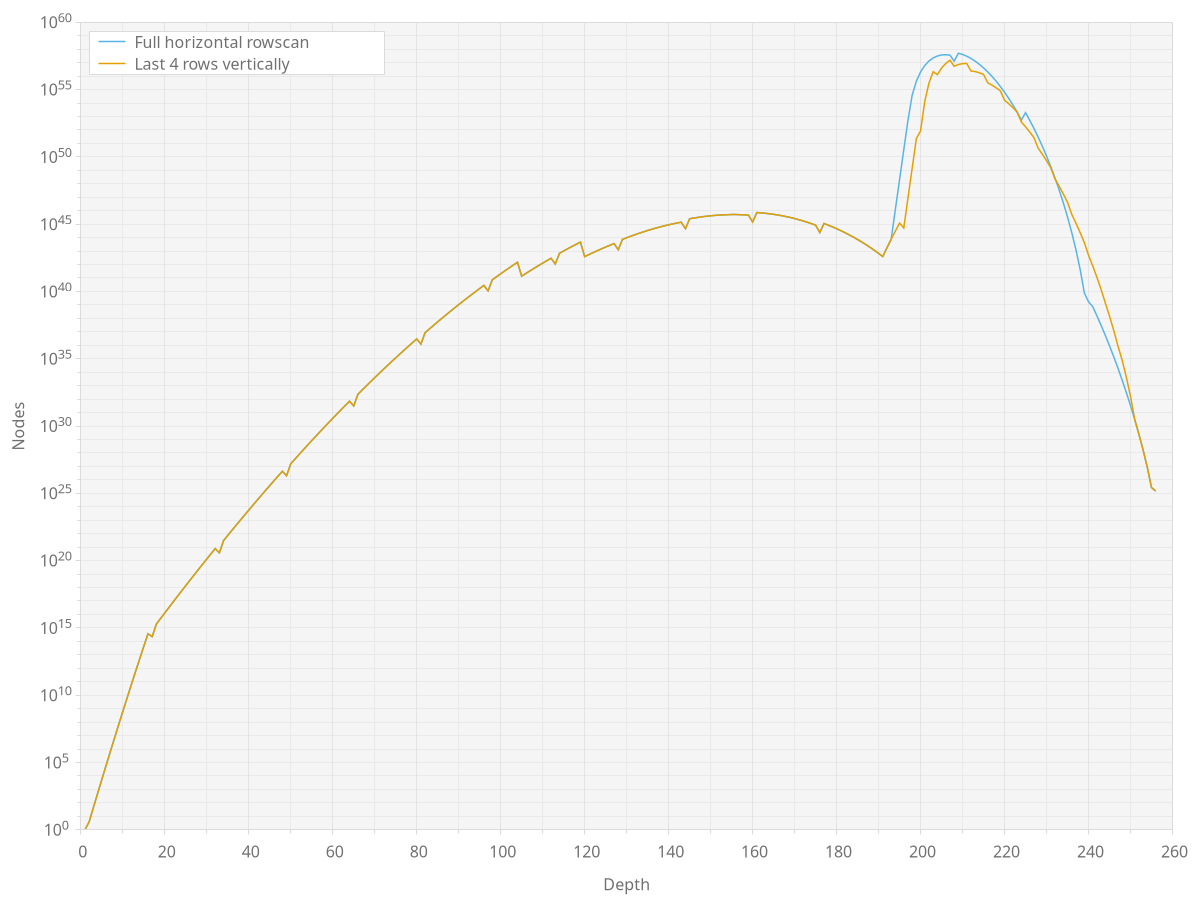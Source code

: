 set terminal svg size 752,400 font 'Lato' name 'Search_tree_estimates_470'
set encoding utf8
set output 'search_tree_470.svg'

set style line 1 lc rgb '#56b4e9' lw 1.5  # blue
set style line 2 lc rgb '#e69f00' lw 1.5  # yellow

# documenter-light
set lt 1 lw 1 lc rgb '#dbdbdb'  # border
set lt 2 lw 1 lc rgb '#707070'  # font
set lt 3 lw 1 lc rgb '#e4e4e4'  # grid-major
set lt 4 lw 1 lc rgb '#e9e9e9'  # grid-minor
set object 1 rectangle from graph 0,0 to graph 1,1 fillcolor rgb '#f5f5f5' behind
set key box lt 1 opaque fillcolor rgb '#ffffff' textcolor lt 2 top left samplen 2 Left reverse keywidth graph 0.27

# documenter-dark
# set lt 1 lw 1 lc rgb '#5e6d6f'  # border
# set lt 2 lw 1 lc rgb '#868c98'  # font
# set lt 3 lw 1 lc rgb '#3b4242'  # grid-major
# set lt 4 lw 1 lc rgb '#333a3a'  # grid-minor
# set object 1 rectangle from graph 0,0 to graph 1,1 fillcolor rgb '#282f2f' behind
# set key box lt 1 opaque fillcolor rgb '#1f2424' textcolor lt 2 top left samplen 2 Left reverse keywidth graph 0.27

set style data lines
set border lt 1
set grid xtics mxtics ytics mytics lt 3, lt 4

set xlabel 'Depth' textcolor lt 2
set xrange [0:260]
set xtics axis nomirror out scale 0.6,0.4 20 textcolor lt 2
set mxtics 2

set ylabel 'Nodes' textcolor lt 2
set logscale y
set yrange [1e0:1e60]
set ytics axis nomirror out scale 0.6,0.4 1e0,1e5,1e60 format '10^{%-02T}' textcolor lt 2

$data << EOD
   1 1.00000e+00 1.00000e+00
   2 4.00000e+00 4.00000e+00
   3 4.48000e+01 4.48000e+01
   4 4.93366e+02 4.93366e+02
   5 5.34061e+03 5.34061e+03
   6 5.68060e+04 5.68060e+04
   7 5.93507e+05 5.93507e+05
   8 6.08876e+06 6.08876e+06
   9 6.13112e+07 6.13112e+07
  10 6.05743e+08 6.05743e+08
  11 5.86949e+09 5.86949e+09
  12 5.57561e+10 5.57561e+10
  13 5.19010e+11 5.19010e+11
  14 4.73210e+12 4.73210e+12
  15 4.22398e+13 4.22398e+13
  16 3.68949e+14 3.68949e+14
  17 2.25131e+14 2.25131e+14
  18 1.92583e+15 1.92583e+15
  19 5.00509e+15 5.00509e+15
  20 1.29434e+16 1.29434e+16
  21 3.33059e+16 3.33059e+16
  22 8.52730e+16 8.52730e+16
  23 2.17225e+17 2.17225e+17
  24 5.50558e+17 5.50558e+17
  25 1.38829e+18 1.38829e+18
  26 3.48277e+18 3.48277e+18
  27 8.69214e+18 8.69214e+18
  28 2.15810e+19 2.15810e+19
  29 5.33025e+19 5.33025e+19
  30 1.30961e+20 1.30961e+20
  31 3.20064e+20 3.20064e+20
  32 7.78078e+20 7.78078e+20
  33 3.76006e+20 3.76006e+20
  34 3.07190e+21 3.07190e+21
  35 7.42855e+21 7.42855e+21
  36 1.78675e+22 1.78675e+22
  37 4.27435e+22 4.27435e+22
  38 1.01698e+23 1.01698e+23
  39 2.40642e+23 2.40642e+23
  40 5.66288e+23 5.66288e+23
  41 1.32524e+24 1.32524e+24
  42 3.08408e+24 3.08408e+24
  43 7.13706e+24 7.13706e+24
  44 1.64232e+25 1.64232e+25
  45 3.75776e+25 3.75776e+25
  46 8.54898e+25 8.54898e+25
  47 1.93375e+26 1.93375e+26
  48 4.34879e+26 4.34879e+26
  49 2.00698e+26 2.00698e+26
  50 1.56232e+27 1.56232e+27
  51 3.49331e+27 3.49331e+27
  52 7.76528e+27 7.76528e+27
  53 1.71598e+28 1.71598e+28
  54 3.76953e+28 3.76953e+28
  55 8.23121e+28 8.23121e+28
  56 1.78660e+29 1.78660e+29
  57 3.85441e+29 3.85441e+29
  58 8.26496e+29 8.26496e+29
  59 1.76140e+30 1.76140e+30
  60 3.73070e+30 3.73070e+30
  61 7.85276e+30 7.85276e+30
  62 1.64261e+31 1.64261e+31
  63 3.41436e+31 3.41436e+31
  64 7.05224e+31 7.05224e+31
  65 3.10019e+31 3.10019e+31
  66 2.29356e+32 2.29356e+32
  67 4.70740e+32 4.70740e+32
  68 9.59968e+32 9.59968e+32
  69 1.94500e+33 1.94500e+33
  70 3.91515e+33 3.91515e+33
  71 7.82934e+33 7.82934e+33
  72 1.55536e+34 1.55536e+34
  73 3.06931e+34 3.06931e+34
  74 6.01643e+34 6.01643e+34
  75 1.17139e+35 1.17139e+35
  76 2.26523e+35 2.26523e+35
  77 4.35055e+35 4.35055e+35
  78 8.29810e+35 8.29810e+35
  79 1.57178e+36 1.57178e+36
  80 2.95641e+36 2.95641e+36
  81 1.23450e+36 1.23450e+36
  82 8.65515e+36 8.65515e+36
  83 1.61661e+37 1.61661e+37
  84 2.99813e+37 2.99813e+37
  85 5.52056e+37 5.52056e+37
  86 1.00921e+38 1.00921e+38
  87 1.83156e+38 1.83156e+38
  88 3.29974e+38 3.29974e+38
  89 5.90106e+38 5.90106e+38
  90 1.04749e+39 1.04749e+39
  91 1.84549e+39 1.84549e+39
  92 3.22694e+39 3.22694e+39
  93 5.59965e+39 5.59965e+39
  94 9.64265e+39 9.64265e+39
  95 1.64767e+40 1.64767e+40
  96 2.79353e+40 2.79353e+40
  97 1.10460e+40 1.10460e+40
  98 7.31593e+40 7.31593e+40
  99 1.23072e+41 1.23072e+41
 100 2.05401e+41 2.05401e+41
 101 3.40073e+41 3.40073e+41
 102 5.58521e+41 5.58521e+41
 103 9.09860e+41 9.09860e+41
 104 1.47010e+42 1.47010e+42
 105 1.36688e+41 1.36688e+41
 106 2.17224e+41 2.17224e+41
 107 3.42318e+41 3.42318e+41
 108 5.34890e+41 5.34890e+41
 109 8.28667e+41 8.28667e+41
 110 1.27275e+42 1.27275e+42
 111 1.93784e+42 1.93784e+42
 112 2.92464e+42 2.92464e+42
 113 1.09135e+42 1.09135e+42
 114 6.80405e+42 6.80405e+42
 115 1.01786e+43 1.01786e+43
 116 1.50909e+43 1.50909e+43
 117 2.21724e+43 2.21724e+43
 118 3.22812e+43 3.22812e+43
 119 4.65675e+43 4.65675e+43
 120 3.86415e+42 3.86415e+42
 121 5.47126e+42 5.47126e+42
 122 7.67366e+42 7.67366e+42
 123 1.06600e+43 1.06600e+43
 124 1.46661e+43 1.46661e+43
 125 1.99814e+43 1.99814e+43
 126 2.69559e+43 2.69559e+43
 127 3.60042e+43 3.60042e+43
 128 1.26299e+43 1.26299e+43
 129 7.38228e+43 7.38228e+43
 130 9.76190e+43 9.76190e+43
 131 1.27779e+44 1.27779e+44
 132 1.65546e+44 1.65546e+44
 133 2.12259e+44 2.12259e+44
 134 2.69310e+44 2.69310e+44
 135 3.38086e+44 3.38086e+44
 136 4.19897e+44 4.19897e+44
 137 5.15876e+44 5.15876e+44
 138 6.26878e+44 6.26878e+44
 139 7.53359e+44 7.53359e+44
 140 8.95255e+44 8.95255e+44
 141 1.05187e+45 1.05187e+45
 142 1.22177e+45 1.22177e+45
 143 1.40272e+45 1.40272e+45
 144 4.60564e+44 4.60564e+44
 145 2.51235e+45 2.51235e+45
 146 2.85082e+45 2.85082e+45
 147 3.19662e+45 3.19662e+45
 148 3.54144e+45 3.54144e+45
 149 3.87589e+45 3.87589e+45
 150 4.18987e+45 4.18987e+45
 151 4.47299e+45 4.47299e+45
 152 4.71514e+45 4.71514e+45
 153 4.90703e+45 4.90703e+45
 154 5.04076e+45 5.04076e+45
 155 5.11037e+45 5.11037e+45
 156 5.11222e+45 5.11222e+45
 157 5.04532e+45 5.04532e+45
 158 4.91142e+45 4.91142e+45
 159 4.71501e+45 4.71501e+45
 160 1.44186e+45 1.44186e+45
 161 7.30158e+45 7.30158e+45
 162 6.91156e+45 6.91156e+45
 163 6.44935e+45 6.44935e+45
 164 5.93124e+45 5.93124e+45
 165 5.37490e+45 5.37490e+45
 166 4.79836e+45 4.79836e+45
 167 4.21904e+45 4.21904e+45
 168 3.65284e+45 3.65284e+45
 169 3.11341e+45 3.11341e+45
 170 2.61169e+45 2.61169e+45
 171 2.15563e+45 2.15563e+45
 172 1.75015e+45 1.75015e+45
 173 1.39735e+45 1.39735e+45
 174 1.09683e+45 1.09683e+45
 175 8.46151e+44 8.46151e+44
 176 2.39617e+44 2.39617e+44
 177 1.11956e+45 1.11956e+45
 178 8.48615e+44 8.48615e+44
 179 6.31794e+44 6.31794e+44
 180 4.61847e+44 4.61847e+44
 181 3.31383e+44 3.31383e+44
 182 2.33301e+44 2.33301e+44
 183 1.61100e+44 1.61100e+44
 184 1.09069e+44 1.09069e+44
 185 7.23705e+43 7.23705e+43
 186 4.70426e+43 4.70426e+43
 187 2.99436e+43 2.99436e+43
 188 1.86553e+43 1.86553e+43
 189 1.13706e+43 1.13706e+43
 190 6.77683e+42 6.77683e+42
 191 3.94742e+42 3.94742e+42
 192 1.76691e+43 1.76691e+43
 193 7.56185e+43 7.56185e+43
 194 1.27039e+46 3.08755e+44
 195 2.08344e+48 1.19988e+45
 196 3.33350e+50 5.20747e+44
 197 5.20027e+52 8.74856e+46
 198 3.81708e+54 1.43476e+49
 199 4.24758e+55 2.29562e+51
 200 2.06127e+56 8.51618e+51
 201 6.16259e+56 1.32852e+54
 202 1.32708e+57 3.06721e+55
 203 2.24179e+57 2.14010e+56
 204 3.12936e+57 1.28478e+56
 205 3.73496e+57 3.95089e+56
 206 3.90201e+57 8.75827e+56
 207 3.62860e+57 1.52434e+57
 208 1.29171e+57 5.37280e+56
 209 5.01983e+57 7.23998e+56
 210 4.08005e+57 8.46138e+56
 211 3.02858e+57 8.74857e+56
 212 2.06534e+57 2.42088e+56
 213 1.29972e+57 2.17347e+56
 214 7.57249e+56 1.77878e+56
 215 4.09408e+56 1.33635e+56
 216 2.05712e+56 3.14530e+55
 217 9.61406e+55 2.13770e+55
 218 4.18008e+55 1.34926e+55
 219 1.69018e+55 7.92914e+54
 220 6.34972e+54 1.63832e+54
 221 2.21315e+54 8.86174e+53
 222 7.14194e+53 4.48188e+53
 223 2.12824e+53 2.12029e+53
 224 5.50360e+52 3.89861e+52
 225 1.92160e+53 1.70875e+52
 226 5.23532e+52 7.00673e+51
 227 1.30795e+52 2.68506e+51
 228 2.98127e+51 4.41512e+50
 229 6.16144e+50 1.56757e+50
 230 1.14588e+50 5.18597e+49
 231 1.89971e+49 1.59461e+49
 232 2.77459e+48 2.34411e+48
 233 3.51633e+47 6.64184e+47
 234 3.79018e+46 1.73801e+47
 235 3.38022e+45 4.18160e+46
 236 2.39624e+44 5.47273e+45
 237 1.26701e+43 1.19897e+45
 238 4.44711e+41 2.38777e+44
 239 7.78537e+39 4.28954e+43
 240 1.69625e+39 4.96127e+42
 241 7.50113e+38 7.93803e+41
 242 1.54882e+38 1.12221e+41
 243 2.99925e+37 1.38130e+40
 244 5.42569e+36 1.39849e+39
 245 9.12826e+35 1.46896e+38
 246 1.42091e+35 1.28624e+37
 247 2.03400e+34 9.05217e+35
 248 2.65810e+33 7.99135e+34
 249 3.14268e+32 4.30692e+33
 250 3.32283e+31 1.59324e+32
 251 3.09336e+30 3.09336e+30
 252 2.47902e+29 2.47902e+29
 253 1.64847e+28 1.64847e+28
 254 8.44601e+26 8.44601e+26
 255 2.68559e+25 2.68559e+25
 256 1.48084e+25 1.48084e+25
EOD

plot $data using 1:2 ls 1 title 'Full horizontal rowscan', \
     $data using 1:3 ls 2 title 'Last 4 rows vertically'
